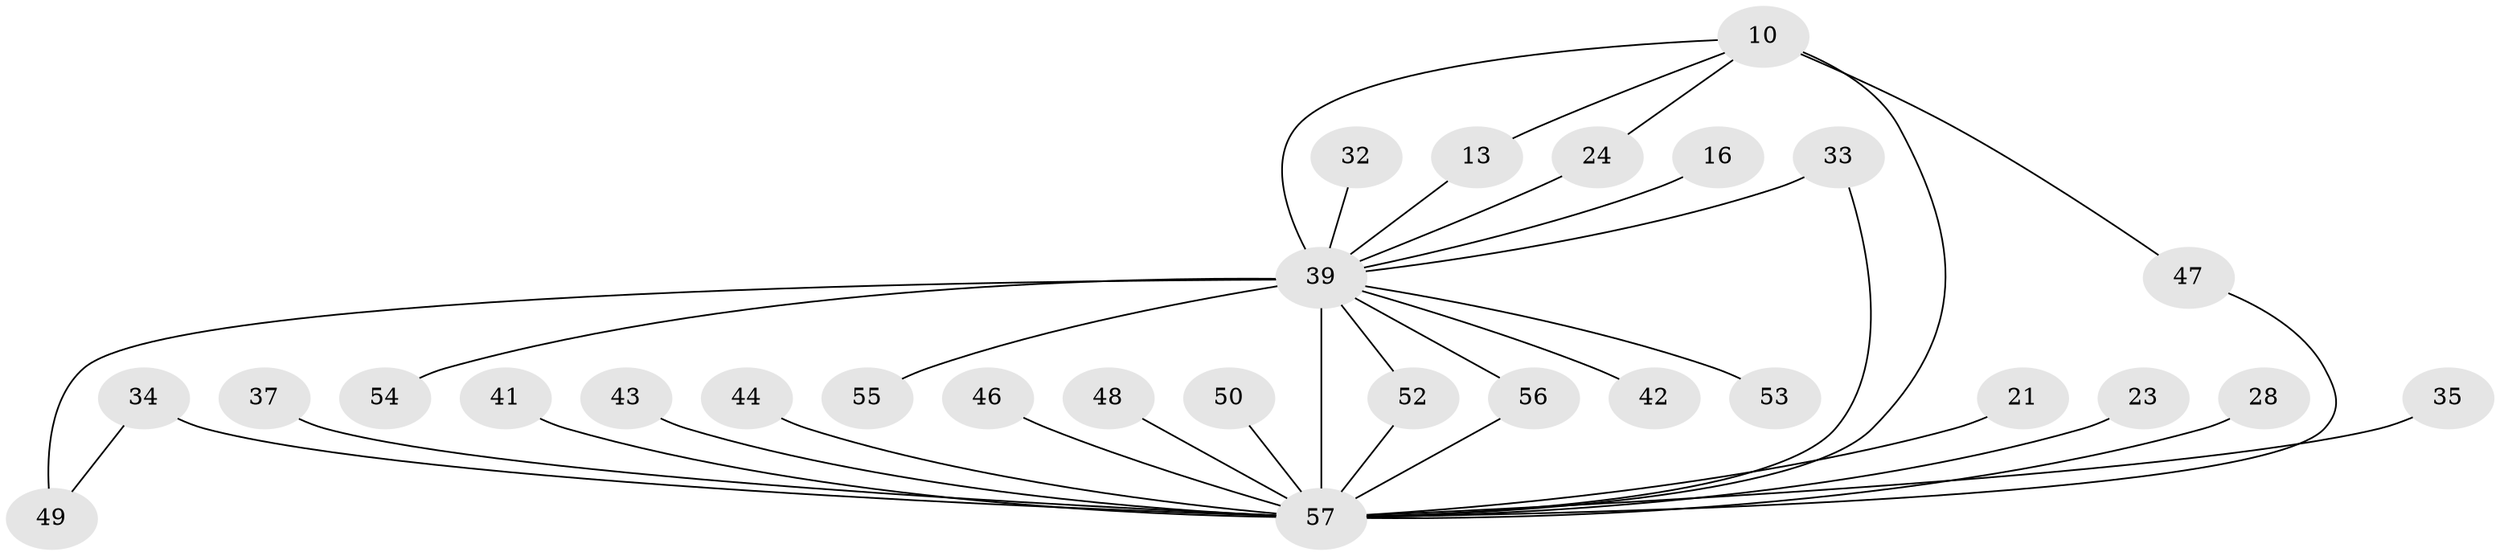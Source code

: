 // original degree distribution, {17: 0.03508771929824561, 12: 0.017543859649122806, 19: 0.017543859649122806, 20: 0.017543859649122806, 23: 0.017543859649122806, 15: 0.03508771929824561, 18: 0.017543859649122806, 10: 0.017543859649122806, 2: 0.5789473684210527, 4: 0.03508771929824561, 3: 0.19298245614035087, 5: 0.017543859649122806}
// Generated by graph-tools (version 1.1) at 2025/48/03/04/25 21:48:26]
// undirected, 28 vertices, 35 edges
graph export_dot {
graph [start="1"]
  node [color=gray90,style=filled];
  10 [super="+3"];
  13;
  16;
  21 [super="+20"];
  23;
  24;
  28;
  32;
  33;
  34 [super="+31"];
  35;
  37;
  39 [super="+29+22"];
  41 [super="+18"];
  42;
  43 [super="+30"];
  44;
  46 [super="+40"];
  47;
  48;
  49 [super="+45"];
  50;
  52 [super="+14+38"];
  53;
  54;
  55;
  56;
  57 [super="+25+51+26"];
  10 -- 47;
  10 -- 13;
  10 -- 24;
  10 -- 39 [weight=8];
  10 -- 57 [weight=9];
  13 -- 39;
  16 -- 39 [weight=2];
  21 -- 57 [weight=3];
  23 -- 57 [weight=2];
  24 -- 39;
  28 -- 57 [weight=2];
  32 -- 39 [weight=2];
  33 -- 39;
  33 -- 57;
  34 -- 49;
  34 -- 57 [weight=3];
  35 -- 57 [weight=2];
  37 -- 57 [weight=2];
  39 -- 42;
  39 -- 49 [weight=2];
  39 -- 52 [weight=4];
  39 -- 53 [weight=2];
  39 -- 54 [weight=2];
  39 -- 55 [weight=2];
  39 -- 56;
  39 -- 57 [weight=25];
  41 -- 57 [weight=3];
  43 -- 57 [weight=3];
  44 -- 57 [weight=2];
  46 -- 57 [weight=2];
  47 -- 57;
  48 -- 57;
  50 -- 57 [weight=2];
  52 -- 57 [weight=2];
  56 -- 57;
}
